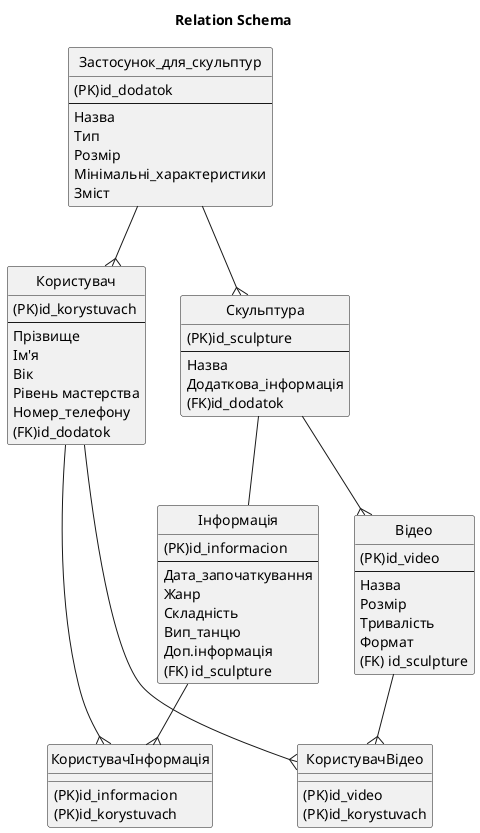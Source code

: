 @startuml
title Relation Schema
hide circle

entity Користувач {
  (PK)id_korystuvach
  --
  Прізвище
  Ім'я
  Вік
  Рівень мастерства
  Номер_телефону
 (FK)id_dodatok
}



entity Інформація {
  (PK)id_informacion
  --
  Дата_започаткування
  Жанр
  Складність
  Вип_танцю
  Доп.інформація
 (FK) id_sculpture
}

entity Відео {
  (PK)id_video
  --
  Назва
  Розмір
  Тривалість
  Формат
  (FK) id_sculpture
}

entity Скульптура{
  (PK)id_sculpture
  --
 Назва
  Додаткова_інформація
  (FK)id_dodatok
}

entity Застосунок_для_скульптур {
  (PK)id_dodatok
  --
  Назва
  Тип
  Розмір
  Мінімальні_характеристики
  Зміст
}

entity КористувачІнформація {
  (PK)id_informacion
  (PK)id_korystuvach
}

 entity КористувачВідео {
  (PK)id_video
  (PK)id_korystuvach
}

Користувач --{ КористувачВідео
Відео --{ КористувачВідео

Користувач --{ КористувачІнформація
Інформація --{ КористувачІнформація

Застосунок_для_скульптур --{ Скульптура

Застосунок_для_скульптур --{ Користувач

Скульптура-- Інформація

Скульптура--{ Відео
@enduml
